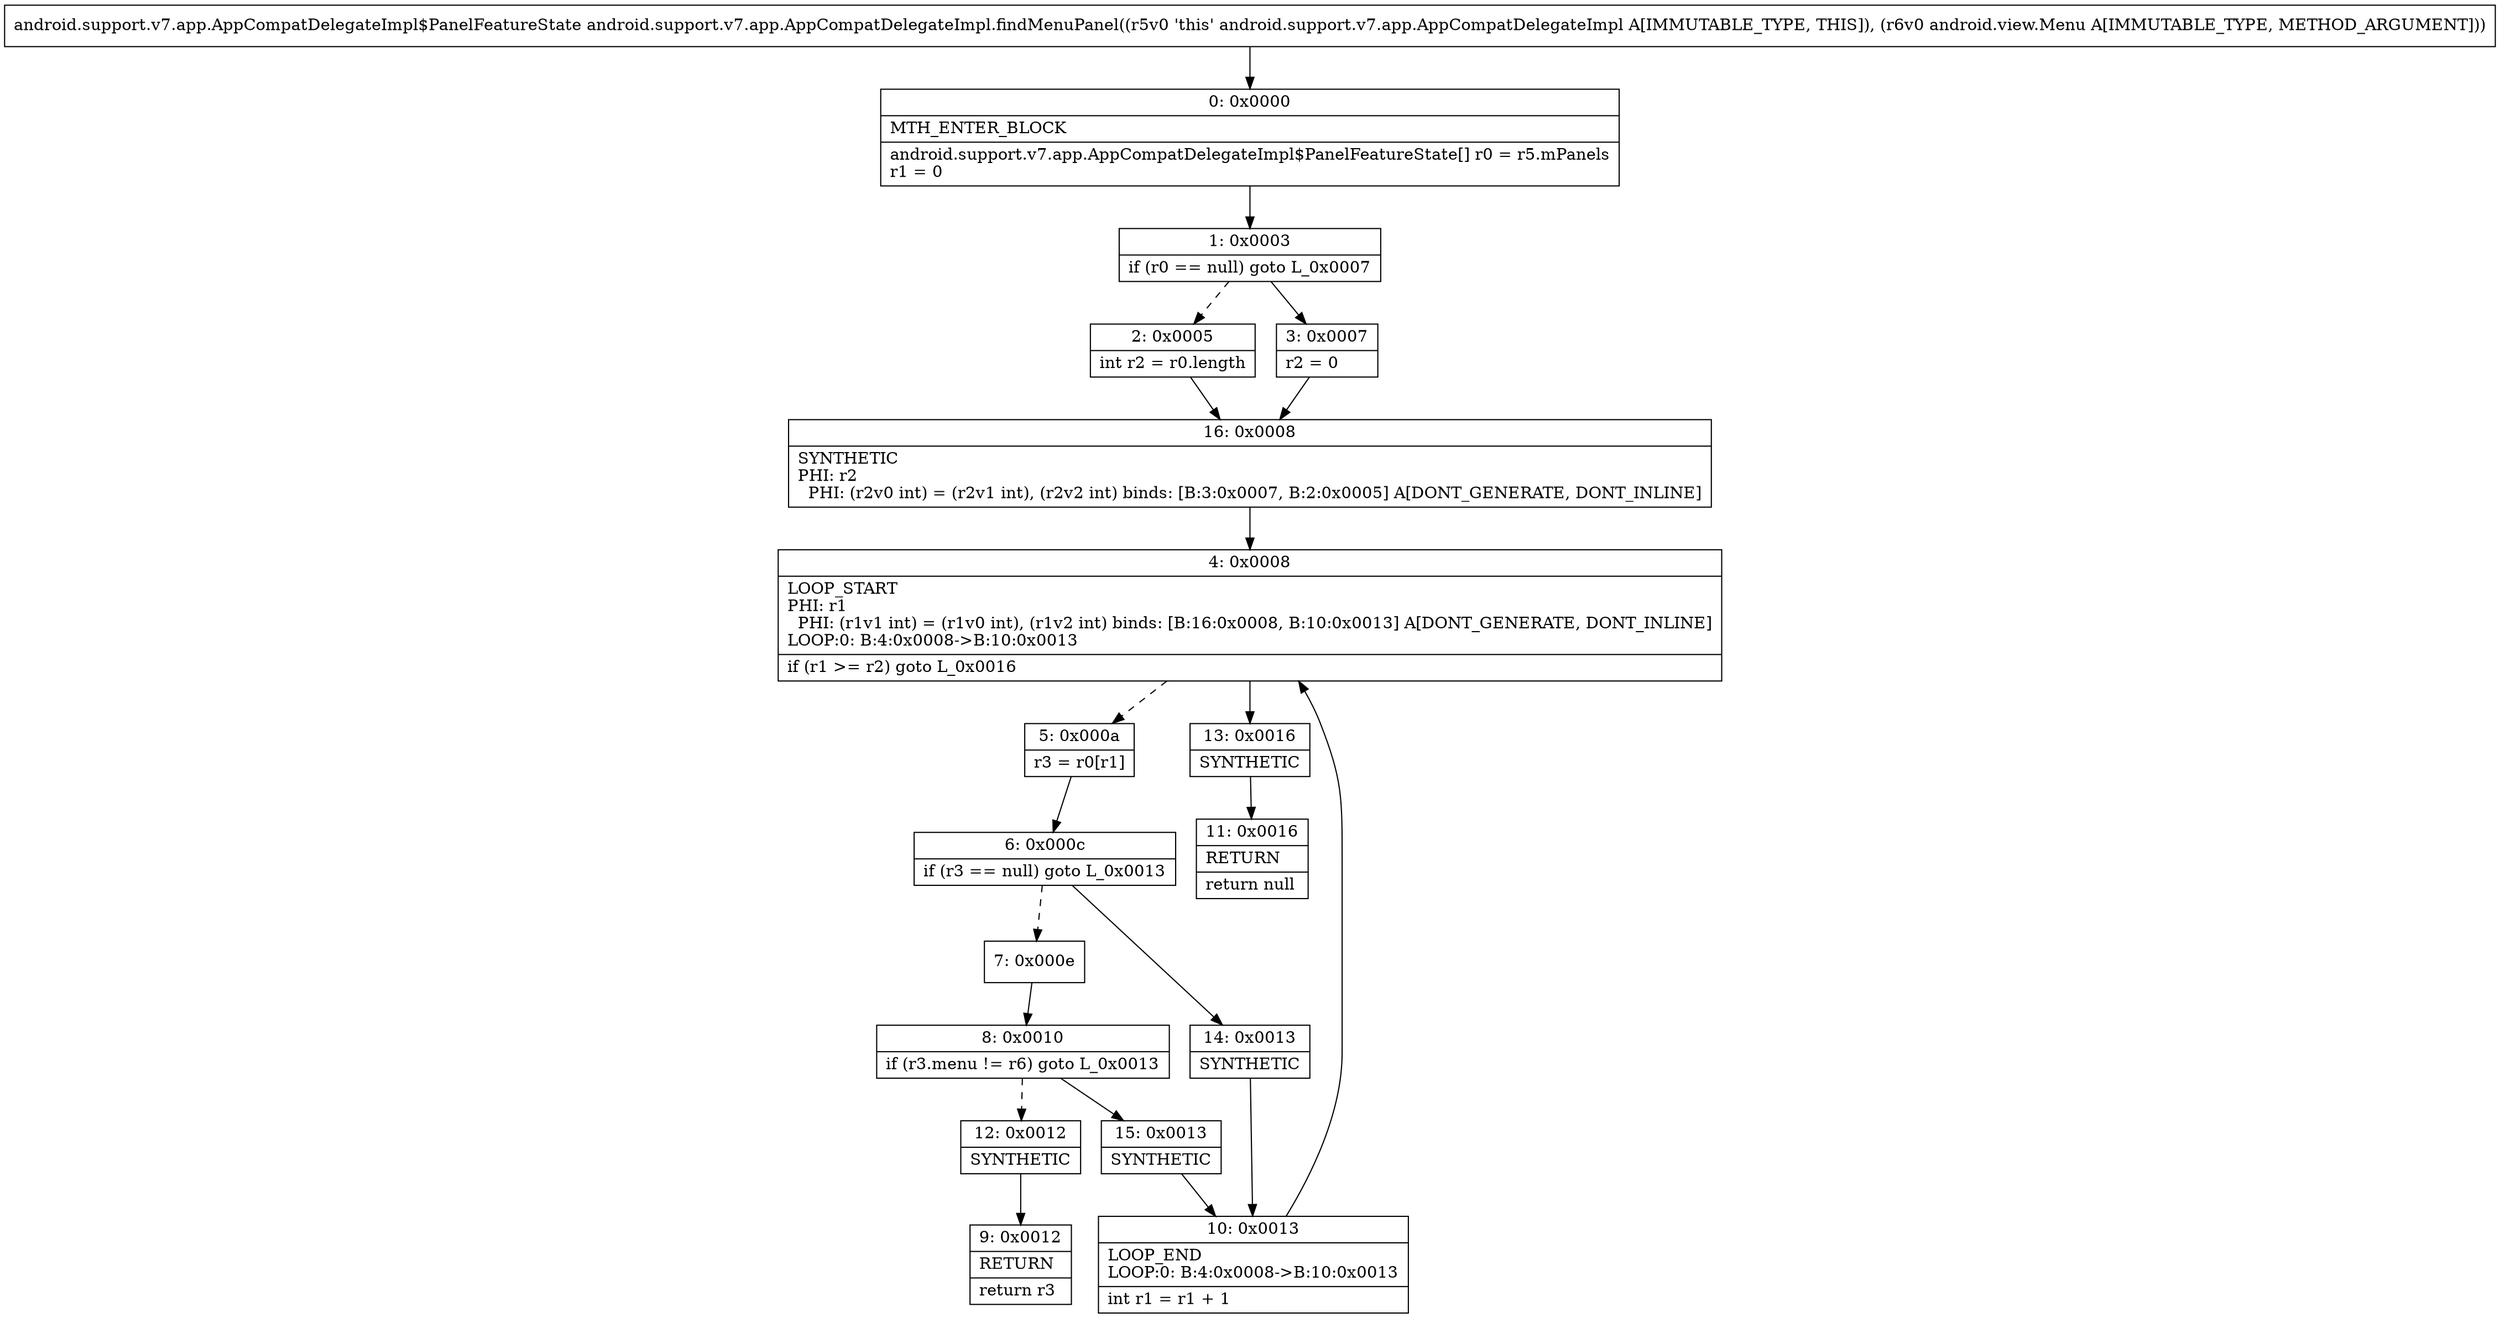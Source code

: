 digraph "CFG forandroid.support.v7.app.AppCompatDelegateImpl.findMenuPanel(Landroid\/view\/Menu;)Landroid\/support\/v7\/app\/AppCompatDelegateImpl$PanelFeatureState;" {
Node_0 [shape=record,label="{0\:\ 0x0000|MTH_ENTER_BLOCK\l|android.support.v7.app.AppCompatDelegateImpl$PanelFeatureState[] r0 = r5.mPanels\lr1 = 0\l}"];
Node_1 [shape=record,label="{1\:\ 0x0003|if (r0 == null) goto L_0x0007\l}"];
Node_2 [shape=record,label="{2\:\ 0x0005|int r2 = r0.length\l}"];
Node_3 [shape=record,label="{3\:\ 0x0007|r2 = 0\l}"];
Node_4 [shape=record,label="{4\:\ 0x0008|LOOP_START\lPHI: r1 \l  PHI: (r1v1 int) = (r1v0 int), (r1v2 int) binds: [B:16:0x0008, B:10:0x0013] A[DONT_GENERATE, DONT_INLINE]\lLOOP:0: B:4:0x0008\-\>B:10:0x0013\l|if (r1 \>= r2) goto L_0x0016\l}"];
Node_5 [shape=record,label="{5\:\ 0x000a|r3 = r0[r1]\l}"];
Node_6 [shape=record,label="{6\:\ 0x000c|if (r3 == null) goto L_0x0013\l}"];
Node_7 [shape=record,label="{7\:\ 0x000e}"];
Node_8 [shape=record,label="{8\:\ 0x0010|if (r3.menu != r6) goto L_0x0013\l}"];
Node_9 [shape=record,label="{9\:\ 0x0012|RETURN\l|return r3\l}"];
Node_10 [shape=record,label="{10\:\ 0x0013|LOOP_END\lLOOP:0: B:4:0x0008\-\>B:10:0x0013\l|int r1 = r1 + 1\l}"];
Node_11 [shape=record,label="{11\:\ 0x0016|RETURN\l|return null\l}"];
Node_12 [shape=record,label="{12\:\ 0x0012|SYNTHETIC\l}"];
Node_13 [shape=record,label="{13\:\ 0x0016|SYNTHETIC\l}"];
Node_14 [shape=record,label="{14\:\ 0x0013|SYNTHETIC\l}"];
Node_15 [shape=record,label="{15\:\ 0x0013|SYNTHETIC\l}"];
Node_16 [shape=record,label="{16\:\ 0x0008|SYNTHETIC\lPHI: r2 \l  PHI: (r2v0 int) = (r2v1 int), (r2v2 int) binds: [B:3:0x0007, B:2:0x0005] A[DONT_GENERATE, DONT_INLINE]\l}"];
MethodNode[shape=record,label="{android.support.v7.app.AppCompatDelegateImpl$PanelFeatureState android.support.v7.app.AppCompatDelegateImpl.findMenuPanel((r5v0 'this' android.support.v7.app.AppCompatDelegateImpl A[IMMUTABLE_TYPE, THIS]), (r6v0 android.view.Menu A[IMMUTABLE_TYPE, METHOD_ARGUMENT])) }"];
MethodNode -> Node_0;
Node_0 -> Node_1;
Node_1 -> Node_2[style=dashed];
Node_1 -> Node_3;
Node_2 -> Node_16;
Node_3 -> Node_16;
Node_4 -> Node_5[style=dashed];
Node_4 -> Node_13;
Node_5 -> Node_6;
Node_6 -> Node_7[style=dashed];
Node_6 -> Node_14;
Node_7 -> Node_8;
Node_8 -> Node_12[style=dashed];
Node_8 -> Node_15;
Node_10 -> Node_4;
Node_12 -> Node_9;
Node_13 -> Node_11;
Node_14 -> Node_10;
Node_15 -> Node_10;
Node_16 -> Node_4;
}

